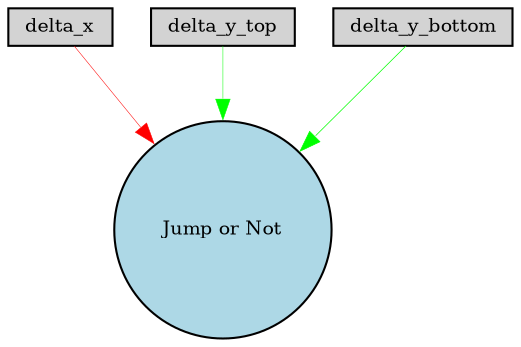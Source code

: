 digraph {
	node [fontsize=9 height=0.2 shape=circle width=0.2]
	delta_x [fillcolor=lightgray shape=box style=filled]
	delta_y_top [fillcolor=lightgray shape=box style=filled]
	delta_y_bottom [fillcolor=lightgray shape=box style=filled]
	"Jump or Not" [fillcolor=lightblue style=filled]
	delta_x -> "Jump or Not" [color=red penwidth=0.2509179470202386 style=solid]
	delta_y_top -> "Jump or Not" [color=green penwidth=0.24116510192365845 style=solid]
	delta_y_bottom -> "Jump or Not" [color=green penwidth=0.34554480423973355 style=solid]
}
